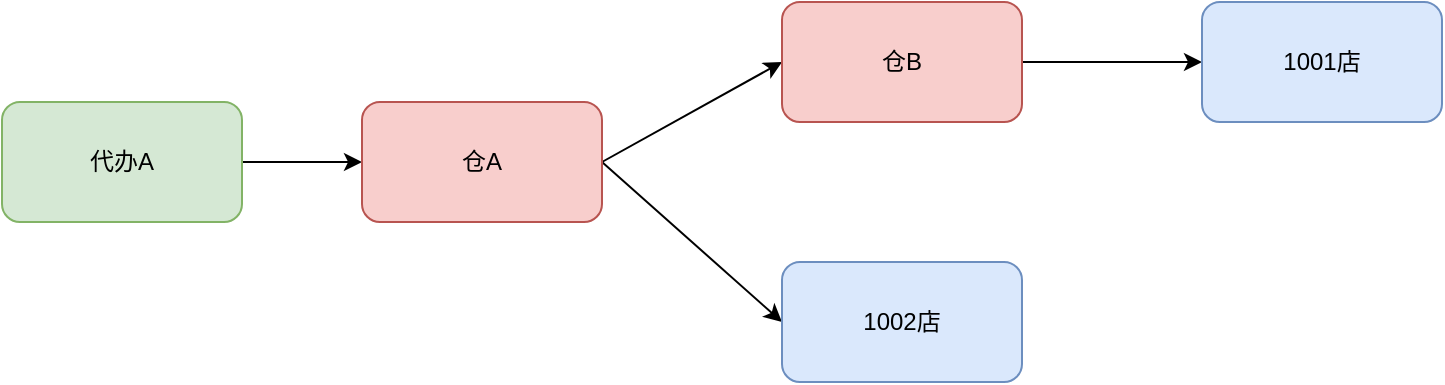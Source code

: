 <mxfile version="22.1.11" type="github" pages="2">
  <diagram id="C5RBs43oDa-KdzZeNtuy" name="链路">
    <mxGraphModel dx="1434" dy="800" grid="1" gridSize="10" guides="1" tooltips="1" connect="1" arrows="1" fold="1" page="1" pageScale="1" pageWidth="827" pageHeight="1169" math="0" shadow="0">
      <root>
        <mxCell id="WIyWlLk6GJQsqaUBKTNV-0" />
        <mxCell id="WIyWlLk6GJQsqaUBKTNV-1" parent="WIyWlLk6GJQsqaUBKTNV-0" />
        <mxCell id="oa3ZVJ6fP3VuzW_qzXwp-2" style="edgeStyle=orthogonalEdgeStyle;rounded=0;orthogonalLoop=1;jettySize=auto;html=1;exitX=1;exitY=0.5;exitDx=0;exitDy=0;" edge="1" parent="WIyWlLk6GJQsqaUBKTNV-1" source="oa3ZVJ6fP3VuzW_qzXwp-0" target="oa3ZVJ6fP3VuzW_qzXwp-1">
          <mxGeometry relative="1" as="geometry" />
        </mxCell>
        <mxCell id="oa3ZVJ6fP3VuzW_qzXwp-0" value="代办A" style="rounded=1;whiteSpace=wrap;html=1;fillColor=#d5e8d4;strokeColor=#82b366;" vertex="1" parent="WIyWlLk6GJQsqaUBKTNV-1">
          <mxGeometry x="100" y="140" width="120" height="60" as="geometry" />
        </mxCell>
        <mxCell id="oa3ZVJ6fP3VuzW_qzXwp-4" style="rounded=0;orthogonalLoop=1;jettySize=auto;html=1;exitX=1;exitY=0.5;exitDx=0;exitDy=0;entryX=0;entryY=0.5;entryDx=0;entryDy=0;" edge="1" parent="WIyWlLk6GJQsqaUBKTNV-1" source="oa3ZVJ6fP3VuzW_qzXwp-1" target="oa3ZVJ6fP3VuzW_qzXwp-3">
          <mxGeometry relative="1" as="geometry" />
        </mxCell>
        <mxCell id="oa3ZVJ6fP3VuzW_qzXwp-9" style="rounded=0;orthogonalLoop=1;jettySize=auto;html=1;exitX=1;exitY=0.5;exitDx=0;exitDy=0;entryX=0;entryY=0.5;entryDx=0;entryDy=0;" edge="1" parent="WIyWlLk6GJQsqaUBKTNV-1" source="oa3ZVJ6fP3VuzW_qzXwp-1" target="oa3ZVJ6fP3VuzW_qzXwp-8">
          <mxGeometry relative="1" as="geometry" />
        </mxCell>
        <mxCell id="oa3ZVJ6fP3VuzW_qzXwp-1" value="仓A" style="rounded=1;whiteSpace=wrap;html=1;fillColor=#f8cecc;strokeColor=#b85450;" vertex="1" parent="WIyWlLk6GJQsqaUBKTNV-1">
          <mxGeometry x="280" y="140" width="120" height="60" as="geometry" />
        </mxCell>
        <mxCell id="oa3ZVJ6fP3VuzW_qzXwp-7" style="edgeStyle=orthogonalEdgeStyle;rounded=0;orthogonalLoop=1;jettySize=auto;html=1;exitX=1;exitY=0.5;exitDx=0;exitDy=0;entryX=0;entryY=0.5;entryDx=0;entryDy=0;" edge="1" parent="WIyWlLk6GJQsqaUBKTNV-1" source="oa3ZVJ6fP3VuzW_qzXwp-3" target="oa3ZVJ6fP3VuzW_qzXwp-5">
          <mxGeometry relative="1" as="geometry" />
        </mxCell>
        <mxCell id="oa3ZVJ6fP3VuzW_qzXwp-3" value="仓B" style="rounded=1;whiteSpace=wrap;html=1;fillColor=#f8cecc;strokeColor=#b85450;" vertex="1" parent="WIyWlLk6GJQsqaUBKTNV-1">
          <mxGeometry x="490" y="90" width="120" height="60" as="geometry" />
        </mxCell>
        <mxCell id="oa3ZVJ6fP3VuzW_qzXwp-5" value="1001店" style="rounded=1;whiteSpace=wrap;html=1;fillColor=#dae8fc;strokeColor=#6c8ebf;" vertex="1" parent="WIyWlLk6GJQsqaUBKTNV-1">
          <mxGeometry x="700" y="90" width="120" height="60" as="geometry" />
        </mxCell>
        <mxCell id="oa3ZVJ6fP3VuzW_qzXwp-8" value="1002店" style="rounded=1;whiteSpace=wrap;html=1;fillColor=#dae8fc;strokeColor=#6c8ebf;" vertex="1" parent="WIyWlLk6GJQsqaUBKTNV-1">
          <mxGeometry x="490" y="220" width="120" height="60" as="geometry" />
        </mxCell>
      </root>
    </mxGraphModel>
  </diagram>
  <diagram id="eNyvPat1FonC8B1RWDVC" name="流程">
    <mxGraphModel dx="2049" dy="2312" grid="1" gridSize="10" guides="1" tooltips="1" connect="1" arrows="1" fold="1" page="1" pageScale="1" pageWidth="827" pageHeight="1169" math="0" shadow="0">
      <root>
        <mxCell id="0" />
        <mxCell id="1" parent="0" />
        <mxCell id="sgPRRKc2RGKROiKRZ00a-5" style="edgeStyle=orthogonalEdgeStyle;rounded=0;orthogonalLoop=1;jettySize=auto;html=1;" edge="1" parent="1" source="sgPRRKc2RGKROiKRZ00a-1" target="sgPRRKc2RGKROiKRZ00a-3">
          <mxGeometry relative="1" as="geometry" />
        </mxCell>
        <mxCell id="sgPRRKc2RGKROiKRZ00a-1" value="灰度报价单(非留库/非强配)" style="rounded=1;whiteSpace=wrap;html=1;fillColor=#dae8fc;strokeColor=#6c8ebf;" vertex="1" parent="1">
          <mxGeometry x="320" y="-1040" width="120" height="60" as="geometry" />
        </mxCell>
        <mxCell id="sgPRRKc2RGKROiKRZ00a-7" style="edgeStyle=orthogonalEdgeStyle;rounded=0;orthogonalLoop=1;jettySize=auto;html=1;entryX=0.5;entryY=0;entryDx=0;entryDy=0;" edge="1" parent="1" source="sgPRRKc2RGKROiKRZ00a-3" target="sgPRRKc2RGKROiKRZ00a-10">
          <mxGeometry relative="1" as="geometry">
            <mxPoint x="380" y="-780" as="targetPoint" />
          </mxGeometry>
        </mxCell>
        <mxCell id="uAMjgfDNeoo0b0KcYJDW-18" value="报价单已采买完成&lt;br&gt;遍历报价单下所有的仓" style="edgeLabel;html=1;align=left;verticalAlign=middle;resizable=0;points=[];" vertex="1" connectable="0" parent="sgPRRKc2RGKROiKRZ00a-7">
          <mxGeometry x="-0.362" y="-2" relative="1" as="geometry">
            <mxPoint x="2" y="-2" as="offset" />
          </mxGeometry>
        </mxCell>
        <mxCell id="sgPRRKc2RGKROiKRZ00a-18" style="edgeStyle=orthogonalEdgeStyle;rounded=0;orthogonalLoop=1;jettySize=auto;html=1;" edge="1" parent="1" source="sgPRRKc2RGKROiKRZ00a-3" target="sgPRRKc2RGKROiKRZ00a-17">
          <mxGeometry relative="1" as="geometry" />
        </mxCell>
        <mxCell id="sgPRRKc2RGKROiKRZ00a-19" value="不发待收&amp;amp;待发" style="edgeLabel;html=1;align=center;verticalAlign=middle;resizable=0;points=[];" vertex="1" connectable="0" parent="sgPRRKc2RGKROiKRZ00a-18">
          <mxGeometry x="-0.057" y="1" relative="1" as="geometry">
            <mxPoint as="offset" />
          </mxGeometry>
        </mxCell>
        <mxCell id="sgPRRKc2RGKROiKRZ00a-3" value="采买完成" style="rhombus;whiteSpace=wrap;html=1;fillColor=#fff2cc;strokeColor=#d6b656;" vertex="1" parent="1">
          <mxGeometry x="315" y="-920" width="130" height="80" as="geometry" />
        </mxCell>
        <mxCell id="sgPRRKc2RGKROiKRZ00a-13" style="edgeStyle=orthogonalEdgeStyle;rounded=0;orthogonalLoop=1;jettySize=auto;html=1;exitX=0;exitY=0.5;exitDx=0;exitDy=0;entryX=0.5;entryY=0;entryDx=0;entryDy=0;" edge="1" parent="1" source="sgPRRKc2RGKROiKRZ00a-10" target="uAMjgfDNeoo0b0KcYJDW-49">
          <mxGeometry relative="1" as="geometry">
            <mxPoint x="205" y="-664" as="targetPoint" />
          </mxGeometry>
        </mxCell>
        <mxCell id="sgPRRKc2RGKROiKRZ00a-15" value="仓B前是仓A的场景" style="edgeLabel;html=1;align=left;verticalAlign=middle;resizable=0;points=[];" vertex="1" connectable="0" parent="sgPRRKc2RGKROiKRZ00a-13">
          <mxGeometry x="-0.21" y="1" relative="1" as="geometry">
            <mxPoint x="-10" y="-21" as="offset" />
          </mxGeometry>
        </mxCell>
        <mxCell id="sgPRRKc2RGKROiKRZ00a-14" style="edgeStyle=orthogonalEdgeStyle;rounded=0;orthogonalLoop=1;jettySize=auto;html=1;exitX=1;exitY=0.5;exitDx=0;exitDy=0;entryX=0.5;entryY=0;entryDx=0;entryDy=0;" edge="1" parent="1" source="sgPRRKc2RGKROiKRZ00a-10" target="sgPRRKc2RGKROiKRZ00a-12">
          <mxGeometry relative="1" as="geometry" />
        </mxCell>
        <mxCell id="uAMjgfDNeoo0b0KcYJDW-1" value="仓A前是待办或者集散地的场景" style="edgeLabel;html=1;align=center;verticalAlign=middle;resizable=0;points=[];" vertex="1" connectable="0" parent="sgPRRKc2RGKROiKRZ00a-14">
          <mxGeometry x="-0.079" y="-1" relative="1" as="geometry">
            <mxPoint x="25" y="-21" as="offset" />
          </mxGeometry>
        </mxCell>
        <mxCell id="uAMjgfDNeoo0b0KcYJDW-22" value="触发代办/集散地到仓A&lt;br&gt;发送待收" style="edgeLabel;html=1;align=left;verticalAlign=middle;resizable=0;points=[];" vertex="1" connectable="0" parent="sgPRRKc2RGKROiKRZ00a-14">
          <mxGeometry x="0.619" y="1" relative="1" as="geometry">
            <mxPoint x="4" as="offset" />
          </mxGeometry>
        </mxCell>
        <mxCell id="uAMjgfDNeoo0b0KcYJDW-21" style="edgeStyle=orthogonalEdgeStyle;rounded=0;orthogonalLoop=1;jettySize=auto;html=1;exitX=1;exitY=0.5;exitDx=0;exitDy=0;entryX=0.5;entryY=0;entryDx=0;entryDy=0;" edge="1" parent="1" source="sgPRRKc2RGKROiKRZ00a-10" target="uAMjgfDNeoo0b0KcYJDW-20">
          <mxGeometry relative="1" as="geometry" />
        </mxCell>
        <mxCell id="sgPRRKc2RGKROiKRZ00a-10" value="判断仓前节点类型" style="rhombus;whiteSpace=wrap;html=1;fillColor=#fff2cc;strokeColor=#d6b656;" vertex="1" parent="1">
          <mxGeometry x="307" y="-770" width="146" height="80" as="geometry" />
        </mxCell>
        <mxCell id="uAMjgfDNeoo0b0KcYJDW-3" style="edgeStyle=orthogonalEdgeStyle;rounded=0;orthogonalLoop=1;jettySize=auto;html=1;entryX=0.5;entryY=0;entryDx=0;entryDy=0;" edge="1" parent="1" source="sgPRRKc2RGKROiKRZ00a-12" target="uAMjgfDNeoo0b0KcYJDW-2">
          <mxGeometry relative="1" as="geometry" />
        </mxCell>
        <mxCell id="uAMjgfDNeoo0b0KcYJDW-4" value="分批节点" style="edgeLabel;html=1;align=center;verticalAlign=middle;resizable=0;points=[];" vertex="1" connectable="0" parent="uAMjgfDNeoo0b0KcYJDW-3">
          <mxGeometry x="0.256" relative="1" as="geometry">
            <mxPoint x="31" y="-11" as="offset" />
          </mxGeometry>
        </mxCell>
        <mxCell id="uAMjgfDNeoo0b0KcYJDW-8" style="edgeStyle=orthogonalEdgeStyle;rounded=0;orthogonalLoop=1;jettySize=auto;html=1;exitX=1;exitY=0.5;exitDx=0;exitDy=0;entryX=0.5;entryY=0;entryDx=0;entryDy=0;" edge="1" parent="1" source="sgPRRKc2RGKROiKRZ00a-12" target="uAMjgfDNeoo0b0KcYJDW-10">
          <mxGeometry relative="1" as="geometry">
            <mxPoint x="680" y="-540" as="targetPoint" />
          </mxGeometry>
        </mxCell>
        <mxCell id="uAMjgfDNeoo0b0KcYJDW-9" value="不分批" style="edgeLabel;html=1;align=center;verticalAlign=middle;resizable=0;points=[];" vertex="1" connectable="0" parent="uAMjgfDNeoo0b0KcYJDW-8">
          <mxGeometry x="0.177" relative="1" as="geometry">
            <mxPoint x="-40" y="-1" as="offset" />
          </mxGeometry>
        </mxCell>
        <mxCell id="sgPRRKc2RGKROiKRZ00a-12" value="集散地/代办是否分批" style="rhombus;whiteSpace=wrap;html=1;fillColor=#fff2cc;strokeColor=#d6b656;" vertex="1" parent="1">
          <mxGeometry x="490" y="-664" width="130" height="80" as="geometry" />
        </mxCell>
        <mxCell id="sgPRRKc2RGKROiKRZ00a-17" value="返回" style="rounded=1;whiteSpace=wrap;html=1;fillColor=#f8cecc;strokeColor=#b85450;" vertex="1" parent="1">
          <mxGeometry x="590" y="-910" width="120" height="60" as="geometry" />
        </mxCell>
        <mxCell id="uAMjgfDNeoo0b0KcYJDW-13" style="edgeStyle=orthogonalEdgeStyle;rounded=0;orthogonalLoop=1;jettySize=auto;html=1;entryX=0.5;entryY=0;entryDx=0;entryDy=0;" edge="1" parent="1" source="uAMjgfDNeoo0b0KcYJDW-2" target="uAMjgfDNeoo0b0KcYJDW-5">
          <mxGeometry relative="1" as="geometry">
            <mxPoint x="460" y="-400" as="targetPoint" />
            <Array as="points">
              <mxPoint x="414" y="-440" />
              <mxPoint x="534" y="-440" />
            </Array>
          </mxGeometry>
        </mxCell>
        <mxCell id="uAMjgfDNeoo0b0KcYJDW-19" value="按装车单的维度发送待收" style="edgeLabel;html=1;align=center;verticalAlign=middle;resizable=0;points=[];" vertex="1" connectable="0" parent="uAMjgfDNeoo0b0KcYJDW-13">
          <mxGeometry x="-0.332" y="-2" relative="1" as="geometry">
            <mxPoint x="9" y="8" as="offset" />
          </mxGeometry>
        </mxCell>
        <mxCell id="uAMjgfDNeoo0b0KcYJDW-2" value="报价单关联所有为在途状态的装车单" style="rounded=1;whiteSpace=wrap;html=1;fillColor=#dae8fc;strokeColor=#6c8ebf;" vertex="1" parent="1">
          <mxGeometry x="354" y="-540" width="120" height="60" as="geometry" />
        </mxCell>
        <mxCell id="uAMjgfDNeoo0b0KcYJDW-5" value="集散地/代办到仓的待收" style="rounded=1;whiteSpace=wrap;html=1;fillColor=#e1d5e7;strokeColor=#9673a6;" vertex="1" parent="1">
          <mxGeometry x="474" y="-390" width="120" height="60" as="geometry" />
        </mxCell>
        <mxCell id="uAMjgfDNeoo0b0KcYJDW-14" style="edgeStyle=orthogonalEdgeStyle;rounded=0;orthogonalLoop=1;jettySize=auto;html=1;exitX=0.5;exitY=1;exitDx=0;exitDy=0;entryX=0.5;entryY=0;entryDx=0;entryDy=0;" edge="1" parent="1" source="uAMjgfDNeoo0b0KcYJDW-10" target="uAMjgfDNeoo0b0KcYJDW-5">
          <mxGeometry relative="1" as="geometry">
            <Array as="points">
              <mxPoint x="690" y="-440" />
              <mxPoint x="534" y="-440" />
            </Array>
          </mxGeometry>
        </mxCell>
        <mxCell id="uAMjgfDNeoo0b0KcYJDW-15" value="按作业单的维度发送待收" style="edgeLabel;html=1;align=center;verticalAlign=middle;resizable=0;points=[];" vertex="1" connectable="0" parent="uAMjgfDNeoo0b0KcYJDW-14">
          <mxGeometry x="-0.174" y="-2" relative="1" as="geometry">
            <mxPoint x="-2" y="12" as="offset" />
          </mxGeometry>
        </mxCell>
        <mxCell id="uAMjgfDNeoo0b0KcYJDW-10" value="仓A的收货作业子单状态全部为待作业" style="rhombus;whiteSpace=wrap;html=1;fillColor=#fff2cc;strokeColor=#d6b656;" vertex="1" parent="1">
          <mxGeometry x="620" y="-550" width="140" height="80" as="geometry" />
        </mxCell>
        <mxCell id="uAMjgfDNeoo0b0KcYJDW-25" style="edgeStyle=orthogonalEdgeStyle;rounded=0;orthogonalLoop=1;jettySize=auto;html=1;exitX=0;exitY=0.5;exitDx=0;exitDy=0;entryX=0.5;entryY=0;entryDx=0;entryDy=0;" edge="1" parent="1" source="uAMjgfDNeoo0b0KcYJDW-20" target="uAMjgfDNeoo0b0KcYJDW-30">
          <mxGeometry relative="1" as="geometry">
            <mxPoint x="840" y="-560" as="targetPoint" />
          </mxGeometry>
        </mxCell>
        <mxCell id="uAMjgfDNeoo0b0KcYJDW-26" value="仓后节点是仓类型&lt;br&gt;触发仓A到仓B的待发" style="edgeLabel;html=1;align=left;verticalAlign=middle;resizable=0;points=[];" vertex="1" connectable="0" parent="uAMjgfDNeoo0b0KcYJDW-25">
          <mxGeometry x="-0.449" y="-1" relative="1" as="geometry">
            <mxPoint x="-1" y="77" as="offset" />
          </mxGeometry>
        </mxCell>
        <mxCell id="uAMjgfDNeoo0b0KcYJDW-28" style="edgeStyle=orthogonalEdgeStyle;rounded=0;orthogonalLoop=1;jettySize=auto;html=1;exitX=1;exitY=0.5;exitDx=0;exitDy=0;entryX=0.5;entryY=0;entryDx=0;entryDy=0;" edge="1" parent="1" source="uAMjgfDNeoo0b0KcYJDW-20" target="uAMjgfDNeoo0b0KcYJDW-46">
          <mxGeometry relative="1" as="geometry">
            <mxPoint x="1240" y="-530.0" as="targetPoint" />
            <Array as="points">
              <mxPoint x="1150" y="-660" />
            </Array>
          </mxGeometry>
        </mxCell>
        <mxCell id="uAMjgfDNeoo0b0KcYJDW-29" value="&lt;div style=&quot;text-align: justify;&quot;&gt;仓后节点是门店&lt;/div&gt;&lt;div style=&quot;text-align: justify;&quot;&gt;触发仓B到门店的待发&lt;/div&gt;" style="edgeLabel;html=1;align=center;verticalAlign=middle;resizable=0;points=[];" vertex="1" connectable="0" parent="uAMjgfDNeoo0b0KcYJDW-28">
          <mxGeometry x="-0.552" relative="1" as="geometry">
            <mxPoint x="70" y="140" as="offset" />
          </mxGeometry>
        </mxCell>
        <mxCell id="uAMjgfDNeoo0b0KcYJDW-20" value="判断仓后节点类型" style="rhombus;whiteSpace=wrap;html=1;fillColor=#fff2cc;strokeColor=#d6b656;" vertex="1" parent="1">
          <mxGeometry x="920" y="-700" width="130" height="80" as="geometry" />
        </mxCell>
        <mxCell id="uAMjgfDNeoo0b0KcYJDW-33" style="edgeStyle=orthogonalEdgeStyle;rounded=0;orthogonalLoop=1;jettySize=auto;html=1;entryX=0.5;entryY=0;entryDx=0;entryDy=0;" edge="1" parent="1" source="uAMjgfDNeoo0b0KcYJDW-30" target="uAMjgfDNeoo0b0KcYJDW-32">
          <mxGeometry relative="1" as="geometry">
            <Array as="points">
              <mxPoint x="740" y="-470" />
            </Array>
          </mxGeometry>
        </mxCell>
        <mxCell id="uAMjgfDNeoo0b0KcYJDW-34" value="分批节点" style="edgeLabel;html=1;align=center;verticalAlign=middle;resizable=0;points=[];" vertex="1" connectable="0" parent="uAMjgfDNeoo0b0KcYJDW-33">
          <mxGeometry x="0.136" y="1" relative="1" as="geometry">
            <mxPoint x="29" as="offset" />
          </mxGeometry>
        </mxCell>
        <mxCell id="uAMjgfDNeoo0b0KcYJDW-36" style="edgeStyle=orthogonalEdgeStyle;rounded=0;orthogonalLoop=1;jettySize=auto;html=1;exitX=1;exitY=0.5;exitDx=0;exitDy=0;entryX=0.5;entryY=0;entryDx=0;entryDy=0;" edge="1" parent="1" source="uAMjgfDNeoo0b0KcYJDW-30" target="uAMjgfDNeoo0b0KcYJDW-35">
          <mxGeometry relative="1" as="geometry" />
        </mxCell>
        <mxCell id="uAMjgfDNeoo0b0KcYJDW-38" value="不分批节点" style="edgeLabel;html=1;align=center;verticalAlign=middle;resizable=0;points=[];" vertex="1" connectable="0" parent="uAMjgfDNeoo0b0KcYJDW-36">
          <mxGeometry x="-0.013" y="1" relative="1" as="geometry">
            <mxPoint x="-31" y="11" as="offset" />
          </mxGeometry>
        </mxCell>
        <mxCell id="uAMjgfDNeoo0b0KcYJDW-30" value="集散地/代办是否分批" style="rhombus;whiteSpace=wrap;html=1;fillColor=#fff2cc;strokeColor=#d6b656;" vertex="1" parent="1">
          <mxGeometry x="790" y="-510" width="130" height="80" as="geometry" />
        </mxCell>
        <mxCell id="uAMjgfDNeoo0b0KcYJDW-39" style="edgeStyle=orthogonalEdgeStyle;rounded=0;orthogonalLoop=1;jettySize=auto;html=1;exitX=0.5;exitY=1;exitDx=0;exitDy=0;entryX=0.5;entryY=0;entryDx=0;entryDy=0;" edge="1" parent="1" source="uAMjgfDNeoo0b0KcYJDW-32" target="uAMjgfDNeoo0b0KcYJDW-37">
          <mxGeometry relative="1" as="geometry">
            <Array as="points">
              <mxPoint x="740" y="-280" />
              <mxPoint x="820" y="-280" />
            </Array>
          </mxGeometry>
        </mxCell>
        <mxCell id="uAMjgfDNeoo0b0KcYJDW-41" value="&lt;font color=&quot;#ff3333&quot;&gt;仓B的NT单号回路状态判断?&lt;/font&gt;" style="edgeLabel;html=1;align=center;verticalAlign=middle;resizable=0;points=[];" vertex="1" connectable="0" parent="uAMjgfDNeoo0b0KcYJDW-39">
          <mxGeometry x="-0.475" y="1" relative="1" as="geometry">
            <mxPoint x="-25" y="11" as="offset" />
          </mxGeometry>
        </mxCell>
        <mxCell id="uAMjgfDNeoo0b0KcYJDW-32" value="集散地/代办有实发&lt;br&gt;&lt;font color=&quot;#ff3333&quot;&gt;(或全采0场景)&lt;/font&gt;" style="rhombus;whiteSpace=wrap;html=1;fillColor=#fff2cc;strokeColor=#d6b656;" vertex="1" parent="1">
          <mxGeometry x="660" y="-390" width="160" height="80" as="geometry" />
        </mxCell>
        <mxCell id="uAMjgfDNeoo0b0KcYJDW-40" style="edgeStyle=orthogonalEdgeStyle;rounded=0;orthogonalLoop=1;jettySize=auto;html=1;exitX=0.5;exitY=1;exitDx=0;exitDy=0;entryX=0.5;entryY=0;entryDx=0;entryDy=0;" edge="1" parent="1" source="uAMjgfDNeoo0b0KcYJDW-35" target="uAMjgfDNeoo0b0KcYJDW-37">
          <mxGeometry relative="1" as="geometry">
            <mxPoint x="840" y="-140" as="targetPoint" />
            <mxPoint x="980" y="-260" as="sourcePoint" />
            <Array as="points">
              <mxPoint x="960" y="-280" />
              <mxPoint x="820" y="-280" />
            </Array>
          </mxGeometry>
        </mxCell>
        <mxCell id="uAMjgfDNeoo0b0KcYJDW-42" value="&lt;font color=&quot;#ff3333&quot;&gt;仓B的NT单号回流状态判断?&lt;/font&gt;" style="edgeLabel;html=1;align=center;verticalAlign=middle;resizable=0;points=[];" vertex="1" connectable="0" parent="uAMjgfDNeoo0b0KcYJDW-40">
          <mxGeometry x="-0.249" y="1" relative="1" as="geometry">
            <mxPoint x="-4" y="9" as="offset" />
          </mxGeometry>
        </mxCell>
        <mxCell id="uAMjgfDNeoo0b0KcYJDW-35" value="集散地/代办作业完成&lt;br&gt;&lt;font color=&quot;#ff3333&quot;&gt;(或全采0场景)&lt;/font&gt;" style="rhombus;whiteSpace=wrap;html=1;fillColor=#fff2cc;strokeColor=#d6b656;" vertex="1" parent="1">
          <mxGeometry x="890" y="-390" width="140" height="80" as="geometry" />
        </mxCell>
        <mxCell id="uAMjgfDNeoo0b0KcYJDW-37" value="仓A到仓B发送待发" style="rounded=1;whiteSpace=wrap;html=1;fillColor=#d5e8d4;strokeColor=#82b366;" vertex="1" parent="1">
          <mxGeometry x="760" y="-220" width="120" height="60" as="geometry" />
        </mxCell>
        <mxCell id="uAMjgfDNeoo0b0KcYJDW-48" style="edgeStyle=orthogonalEdgeStyle;rounded=0;orthogonalLoop=1;jettySize=auto;html=1;" edge="1" parent="1" source="uAMjgfDNeoo0b0KcYJDW-46" target="uAMjgfDNeoo0b0KcYJDW-47">
          <mxGeometry relative="1" as="geometry" />
        </mxCell>
        <mxCell id="uAMjgfDNeoo0b0KcYJDW-46" value="集散地/代办-&amp;gt;仓-&amp;gt;门店的链路类型 (略)" style="rounded=1;whiteSpace=wrap;html=1;fillColor=#dae8fc;strokeColor=#6c8ebf;" vertex="1" parent="1">
          <mxGeometry x="1090" y="-480" width="120" height="60" as="geometry" />
        </mxCell>
        <mxCell id="uAMjgfDNeoo0b0KcYJDW-47" value="仓到门店发送待发" style="rounded=1;whiteSpace=wrap;html=1;fillColor=#d5e8d4;strokeColor=#82b366;" vertex="1" parent="1">
          <mxGeometry x="1090" y="-340" width="120" height="60" as="geometry" />
        </mxCell>
        <mxCell id="uAMjgfDNeoo0b0KcYJDW-52" style="edgeStyle=orthogonalEdgeStyle;rounded=0;orthogonalLoop=1;jettySize=auto;html=1;entryX=0.5;entryY=0;entryDx=0;entryDy=0;" edge="1" parent="1" source="uAMjgfDNeoo0b0KcYJDW-49" target="uAMjgfDNeoo0b0KcYJDW-50">
          <mxGeometry relative="1" as="geometry" />
        </mxCell>
        <mxCell id="uAMjgfDNeoo0b0KcYJDW-53" value="触发仓A-&amp;gt;仓B发待收" style="edgeLabel;html=1;align=center;verticalAlign=middle;resizable=0;points=[];" vertex="1" connectable="0" parent="uAMjgfDNeoo0b0KcYJDW-52">
          <mxGeometry x="-0.156" y="2" relative="1" as="geometry">
            <mxPoint x="53" y="5" as="offset" />
          </mxGeometry>
        </mxCell>
        <mxCell id="uAMjgfDNeoo0b0KcYJDW-49" value="查询仓A的实发回传记录" style="rounded=1;whiteSpace=wrap;html=1;fillColor=#dae8fc;strokeColor=#6c8ebf;" vertex="1" parent="1">
          <mxGeometry x="145" y="-600" width="120" height="60" as="geometry" />
        </mxCell>
        <mxCell id="uAMjgfDNeoo0b0KcYJDW-50" value="仓A到仓B发送待收" style="rounded=1;whiteSpace=wrap;html=1;fillColor=#e1d5e7;strokeColor=#9673a6;" vertex="1" parent="1">
          <mxGeometry x="145" y="-390" width="120" height="60" as="geometry" />
        </mxCell>
        <mxCell id="uAMjgfDNeoo0b0KcYJDW-54" value="仓A的实发回传记录需要落库" style="shape=callout;whiteSpace=wrap;html=1;perimeter=calloutPerimeter;position2=1;fillColor=#e3c800;fontColor=#000000;strokeColor=#B09500;" vertex="1" parent="1">
          <mxGeometry x="20" y="-680" width="120" height="80" as="geometry" />
        </mxCell>
        <mxCell id="uAMjgfDNeoo0b0KcYJDW-55" value="现有待发场景" style="shape=callout;whiteSpace=wrap;html=1;perimeter=calloutPerimeter;size=20;position=0.67;position2=1;fillColor=#e3c800;fontColor=#000000;strokeColor=#B09500;" vertex="1" parent="1">
          <mxGeometry x="990" y="-560" width="120" height="80" as="geometry" />
        </mxCell>
      </root>
    </mxGraphModel>
  </diagram>
</mxfile>

